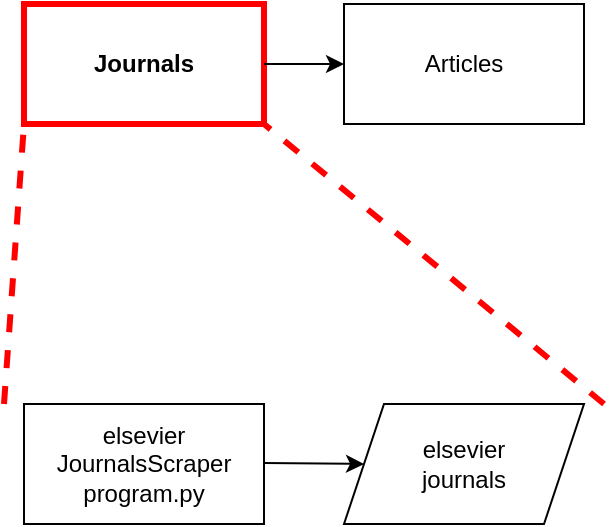 <mxfile>
    <diagram id="bV3-OLFXzYx6o3nfJZ8c" name="Page-1">
        <mxGraphModel dx="1593" dy="445" grid="1" gridSize="10" guides="1" tooltips="1" connect="1" arrows="1" fold="1" page="1" pageScale="1" pageWidth="850" pageHeight="1100" math="0" shadow="0">
            <root>
                <mxCell id="0"/>
                <mxCell id="1" parent="0"/>
                <mxCell id="17" value="elsevier&lt;br&gt;JournalsScraper&lt;br&gt;program.py" style="rounded=0;whiteSpace=wrap;html=1;" parent="1" vertex="1">
                    <mxGeometry x="720" y="240" width="120" height="60" as="geometry"/>
                </mxCell>
                <mxCell id="31" value="" style="endArrow=none;dashed=1;html=1;strokeWidth=3;entryX=0;entryY=1;entryDx=0;entryDy=0;strokeColor=#FF0000;" parent="1" target="43" edge="1">
                    <mxGeometry width="50" height="50" relative="1" as="geometry">
                        <mxPoint x="710" y="240" as="sourcePoint"/>
                        <mxPoint x="720" y="100" as="targetPoint"/>
                    </mxGeometry>
                </mxCell>
                <mxCell id="32" value="" style="endArrow=none;dashed=1;html=1;strokeWidth=3;entryX=1;entryY=1;entryDx=0;entryDy=0;strokeColor=#FF0000;" parent="1" target="43" edge="1">
                    <mxGeometry width="50" height="50" relative="1" as="geometry">
                        <mxPoint x="1010" y="240" as="sourcePoint"/>
                        <mxPoint x="840" y="100" as="targetPoint"/>
                    </mxGeometry>
                </mxCell>
                <mxCell id="39" value="" style="endArrow=classic;html=1;exitX=1;exitY=0.5;exitDx=0;exitDy=0;entryX=0;entryY=0.5;entryDx=0;entryDy=0;" parent="1" target="41" edge="1">
                    <mxGeometry width="50" height="50" relative="1" as="geometry">
                        <mxPoint x="840" y="269.5" as="sourcePoint"/>
                        <mxPoint x="879.04" y="270" as="targetPoint"/>
                    </mxGeometry>
                </mxCell>
                <mxCell id="41" value="elsevier&lt;br&gt;journals" style="shape=parallelogram;perimeter=parallelogramPerimeter;whiteSpace=wrap;html=1;fixedSize=1;" parent="1" vertex="1">
                    <mxGeometry x="880" y="240" width="120" height="60" as="geometry"/>
                </mxCell>
                <mxCell id="43" value="Journals" style="rounded=0;whiteSpace=wrap;html=1;strokeColor=#FF0000;strokeWidth=3;fontStyle=1" vertex="1" parent="1">
                    <mxGeometry x="720" y="40" width="120" height="60" as="geometry"/>
                </mxCell>
                <mxCell id="44" value="Articles" style="rounded=0;whiteSpace=wrap;html=1;" vertex="1" parent="1">
                    <mxGeometry x="880" y="40" width="120" height="60" as="geometry"/>
                </mxCell>
                <mxCell id="45" value="" style="endArrow=classic;html=1;exitX=1;exitY=0.5;exitDx=0;exitDy=0;entryX=0;entryY=0.5;entryDx=0;entryDy=0;" edge="1" parent="1" source="43" target="44">
                    <mxGeometry width="50" height="50" relative="1" as="geometry">
                        <mxPoint x="1140" y="360" as="sourcePoint"/>
                        <mxPoint x="1190" y="310" as="targetPoint"/>
                    </mxGeometry>
                </mxCell>
            </root>
        </mxGraphModel>
    </diagram>
</mxfile>